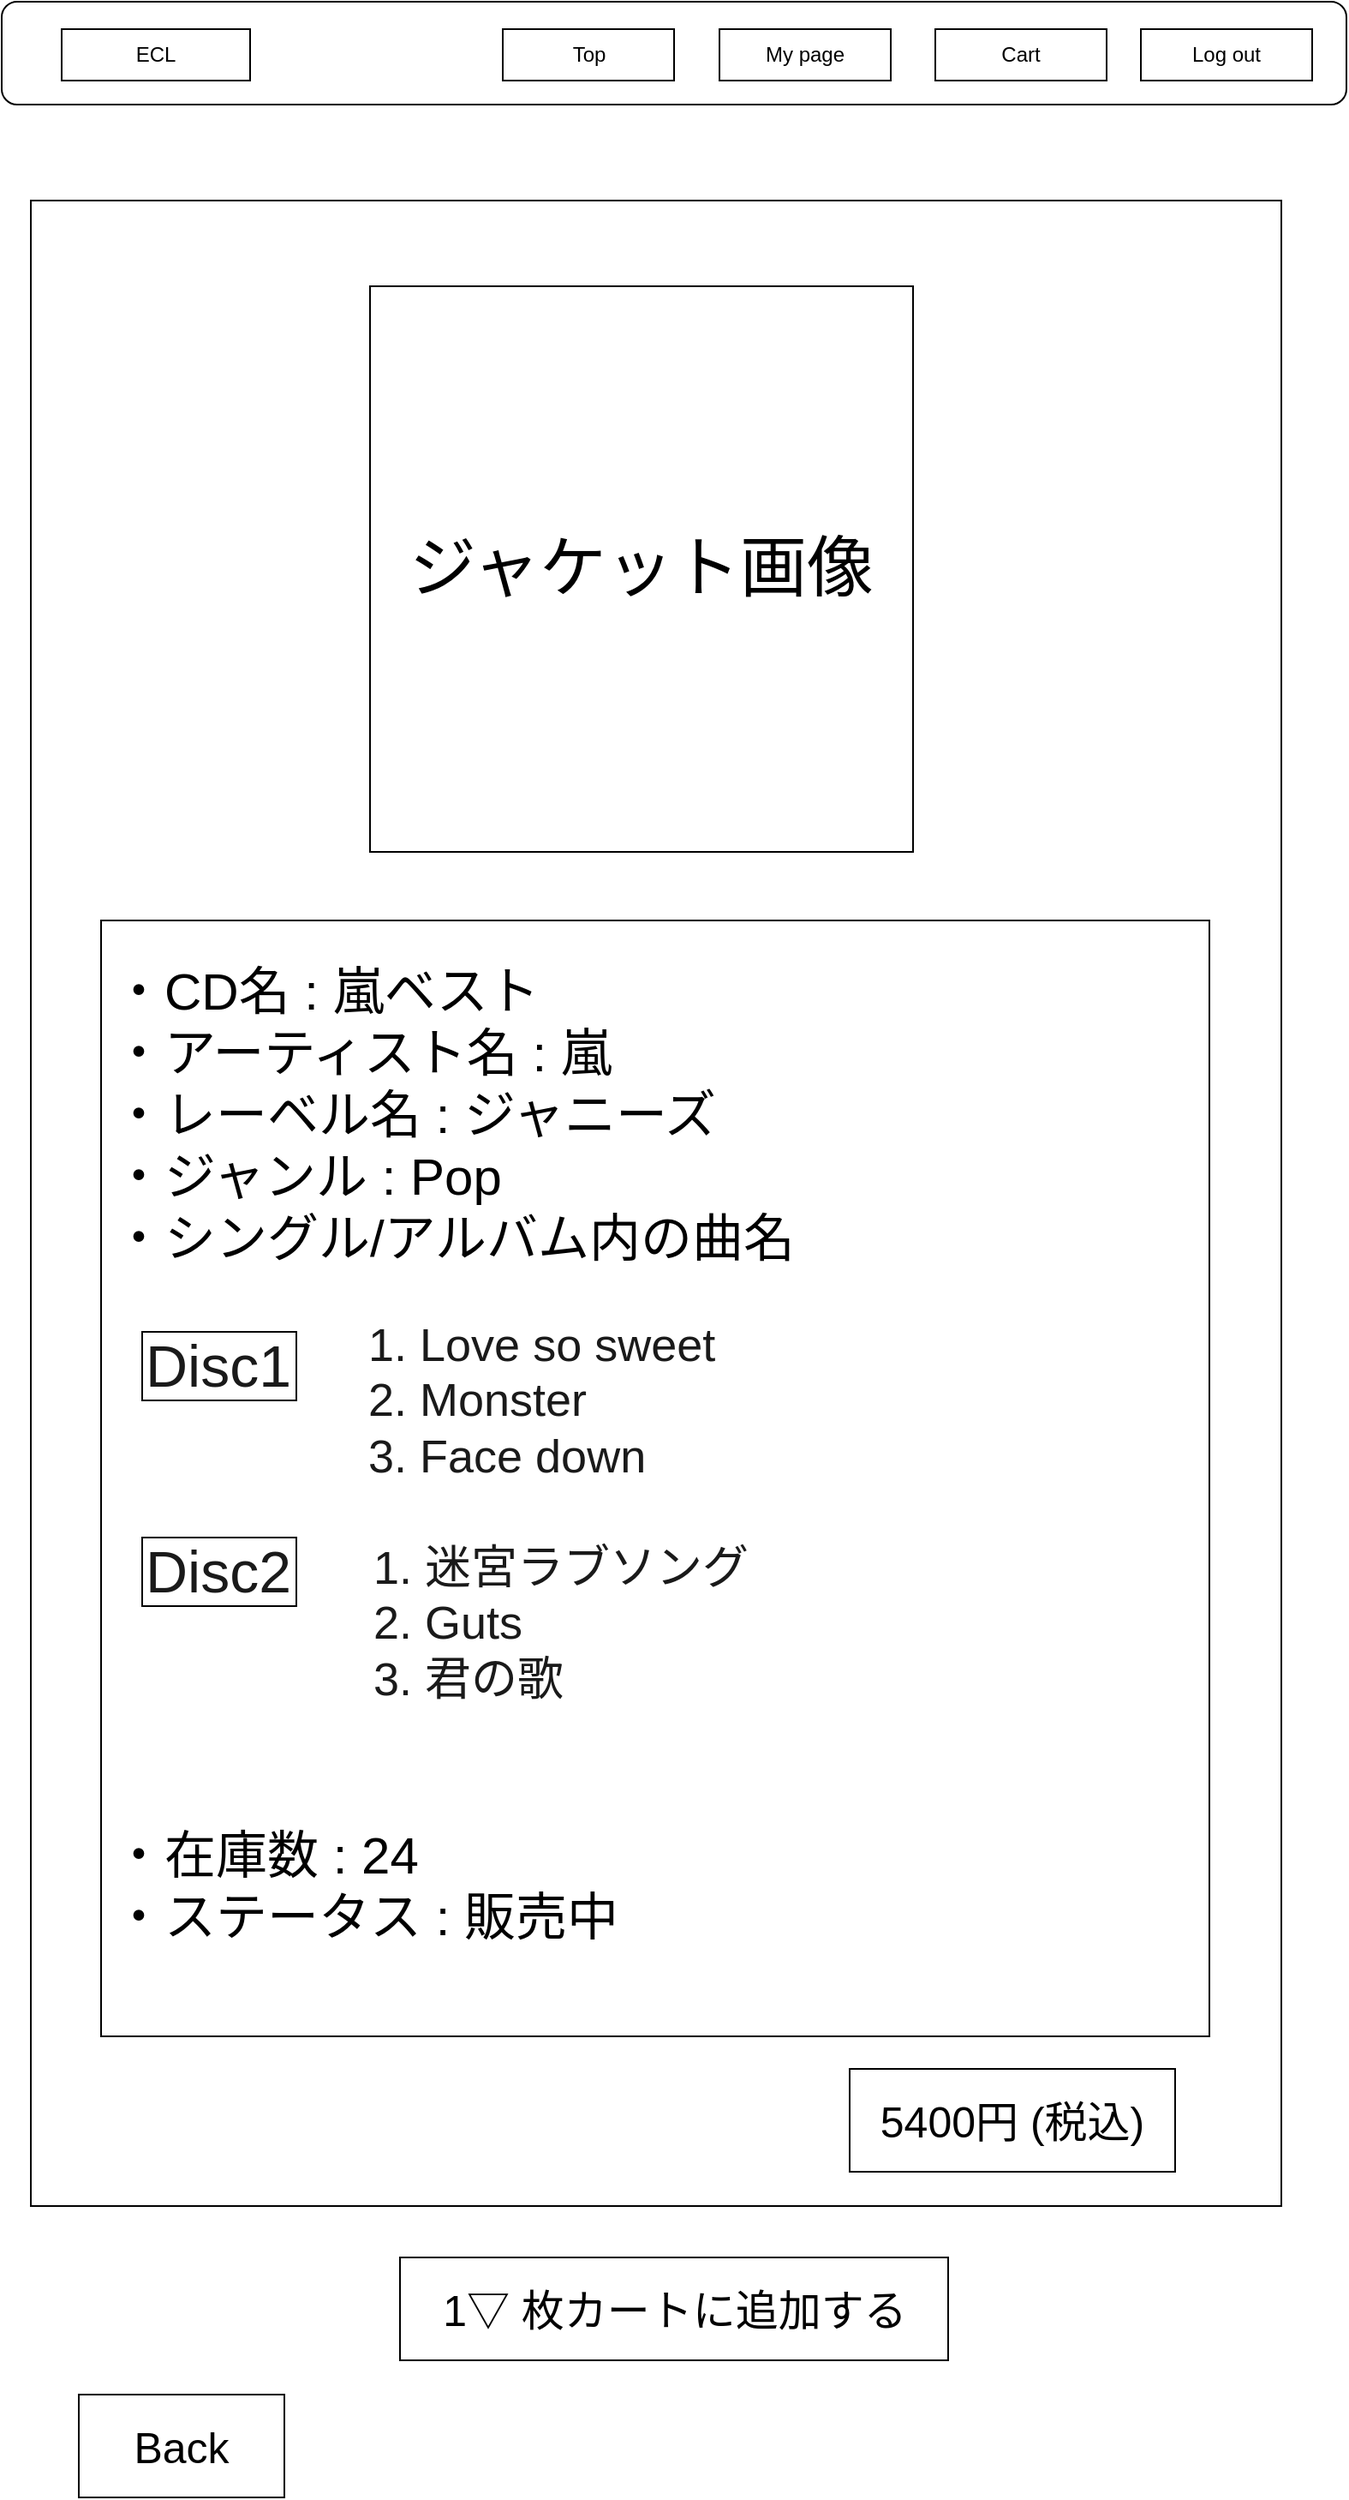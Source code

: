<mxfile version="10.8.9" type="github"><diagram id="8jeaP6Rzl2V2_nkdzuDP" name="ÃÂ£ÃÂÃÂÃÂ£ÃÂÃÂ¼ÃÂ£ÃÂÃÂ¸1"><mxGraphModel dx="918" dy="567" grid="1" gridSize="10" guides="1" tooltips="1" connect="1" arrows="1" fold="1" page="1" pageScale="1" pageWidth="827" pageHeight="1169" math="0" shadow="0"><root><mxCell id="0"/><mxCell id="1" parent="0"/><mxCell id="rbXMx-kqyaIeu1hsT0dI-1" value="" style="rounded=0;whiteSpace=wrap;html=1;" parent="1" vertex="1"><mxGeometry x="42" y="150" width="730" height="1170" as="geometry"/></mxCell><mxCell id="rbXMx-kqyaIeu1hsT0dI-2" value="&lt;font style=&quot;font-size: 39px&quot;&gt;ジャケット画像&lt;/font&gt;" style="rounded=0;whiteSpace=wrap;html=1;" parent="1" vertex="1"><mxGeometry x="240" y="200" width="317" height="330" as="geometry"/></mxCell><mxCell id="rbXMx-kqyaIeu1hsT0dI-3" value="&lt;span style=&quot;font-size: 25px&quot;&gt;1▽ 枚カートに追加する&lt;/span&gt;" style="rounded=0;whiteSpace=wrap;html=1;" parent="1" vertex="1"><mxGeometry x="257.5" y="1350" width="320" height="60" as="geometry"/></mxCell><mxCell id="rbXMx-kqyaIeu1hsT0dI-4" value="" style="rounded=1;whiteSpace=wrap;html=1;" parent="1" vertex="1"><mxGeometry x="25" y="34" width="785" height="60" as="geometry"/></mxCell><mxCell id="rbXMx-kqyaIeu1hsT0dI-5" value="ECL" style="rounded=0;whiteSpace=wrap;html=1;" parent="1" vertex="1"><mxGeometry x="60" y="50" width="110" height="30" as="geometry"/></mxCell><mxCell id="rbXMx-kqyaIeu1hsT0dI-6" value="Top" style="rounded=0;whiteSpace=wrap;html=1;" parent="1" vertex="1"><mxGeometry x="317.5" y="50" width="100" height="30" as="geometry"/></mxCell><mxCell id="rbXMx-kqyaIeu1hsT0dI-7" value="Cart" style="rounded=0;whiteSpace=wrap;html=1;" parent="1" vertex="1"><mxGeometry x="570" y="50" width="100" height="30" as="geometry"/></mxCell><mxCell id="rbXMx-kqyaIeu1hsT0dI-8" value="Log out" style="rounded=0;whiteSpace=wrap;html=1;" parent="1" vertex="1"><mxGeometry x="690" y="50" width="100" height="30" as="geometry"/></mxCell><mxCell id="rbXMx-kqyaIeu1hsT0dI-9" value="My page" style="rounded=0;whiteSpace=wrap;html=1;" parent="1" vertex="1"><mxGeometry x="444" y="50" width="100" height="30" as="geometry"/></mxCell><mxCell id="rbXMx-kqyaIeu1hsT0dI-10" value="&lt;font style=&quot;font-size: 25px&quot;&gt;Back&lt;/font&gt;" style="rounded=0;whiteSpace=wrap;html=1;" parent="1" vertex="1"><mxGeometry x="70" y="1430" width="120" height="60" as="geometry"/></mxCell><mxCell id="rbXMx-kqyaIeu1hsT0dI-11" value="&lt;p style=&quot;line-height: 160%&quot;&gt;&lt;/p&gt;&lt;div style=&quot;text-align: left ; font-size: 30px&quot;&gt;&lt;span&gt;&lt;font style=&quot;font-size: 30px&quot;&gt;・CD名 : 嵐ベスト&amp;nbsp;&lt;/font&gt;&lt;/span&gt;&lt;/div&gt;&lt;div style=&quot;text-align: left ; font-size: 30px&quot;&gt;&lt;span&gt;&lt;font style=&quot;font-size: 30px&quot;&gt;・アーティスト名 : 嵐&lt;/font&gt;&lt;/span&gt;&lt;/div&gt;&lt;div style=&quot;text-align: left ; font-size: 30px&quot;&gt;&lt;span&gt;&lt;font style=&quot;font-size: 30px&quot;&gt;・レーベル名 : ジャニーズ&lt;/font&gt;&lt;/span&gt;&lt;/div&gt;&lt;div style=&quot;text-align: left ; font-size: 30px&quot;&gt;&lt;span&gt;&lt;font style=&quot;font-size: 30px&quot;&gt;・ジャンル : Pop&lt;/font&gt;&lt;/span&gt;&lt;/div&gt;&lt;div style=&quot;text-align: left ; font-size: 30px&quot;&gt;&lt;span&gt;&lt;font style=&quot;font-size: 30px&quot;&gt;・シングル/アルバム内の曲名&lt;/font&gt;&lt;/span&gt;&lt;/div&gt;&lt;div style=&quot;text-align: left ; font-size: 30px&quot;&gt;&lt;span&gt;&lt;font style=&quot;font-size: 30px&quot;&gt;　&lt;/font&gt;&lt;/span&gt;&lt;/div&gt;&lt;div style=&quot;text-align: left ; font-size: 30px&quot;&gt;&lt;br&gt;&lt;/div&gt;&lt;div style=&quot;text-align: left ; font-size: 30px&quot;&gt;&lt;span&gt;&lt;font style=&quot;font-size: 30px&quot;&gt;&lt;br&gt;&lt;/font&gt;&lt;/span&gt;&lt;/div&gt;&lt;div style=&quot;text-align: left ; font-size: 30px&quot;&gt;&lt;span&gt;&lt;font style=&quot;font-size: 30px&quot;&gt;&lt;br&gt;&lt;/font&gt;&lt;/span&gt;&lt;/div&gt;&lt;div style=&quot;text-align: left ; font-size: 30px&quot;&gt;&lt;span&gt;&lt;font style=&quot;font-size: 30px&quot;&gt;&lt;br&gt;&lt;/font&gt;&lt;/span&gt;&lt;/div&gt;&lt;div style=&quot;text-align: left ; font-size: 30px&quot;&gt;&lt;span&gt;&lt;font style=&quot;font-size: 30px&quot;&gt;&amp;nbsp; &amp;nbsp;&amp;nbsp;&lt;/font&gt;&lt;/span&gt;&lt;/div&gt;&lt;div style=&quot;text-align: left ; font-size: 30px&quot;&gt;&lt;span&gt;&lt;font style=&quot;font-size: 30px&quot;&gt;&lt;br&gt;&lt;/font&gt;&lt;/span&gt;&lt;/div&gt;&lt;div style=&quot;text-align: left ; font-size: 30px&quot;&gt;&lt;span&gt;&lt;font style=&quot;font-size: 30px&quot;&gt;&lt;br&gt;&lt;/font&gt;&lt;/span&gt;&lt;/div&gt;&lt;div style=&quot;text-align: left ; font-size: 30px&quot;&gt;&lt;br&gt;&lt;/div&gt;&lt;div style=&quot;text-align: left ; font-size: 30px&quot;&gt;&lt;span&gt;&lt;font style=&quot;font-size: 30px&quot;&gt;・在庫数 : 24&lt;/font&gt;&lt;/span&gt;&lt;/div&gt;&lt;div style=&quot;text-align: left ; font-size: 30px&quot;&gt;&lt;span&gt;&lt;font style=&quot;font-size: 30px&quot;&gt;・ステータス : 販売中&lt;/font&gt;&lt;/span&gt;&lt;/div&gt;&lt;p&gt;&lt;/p&gt;" style="rounded=0;whiteSpace=wrap;html=1;align=left;verticalAlign=top;spacing=7;" parent="1" vertex="1"><mxGeometry x="83" y="570" width="647" height="651" as="geometry"/></mxCell><mxCell id="rbXMx-kqyaIeu1hsT0dI-12" value="&lt;span style=&quot;font-size: 25px&quot;&gt;5400円 (税込)&lt;/span&gt;" style="rounded=0;whiteSpace=wrap;html=1;" parent="1" vertex="1"><mxGeometry x="520" y="1240" width="190" height="60" as="geometry"/></mxCell><mxCell id="DD62Kq2as3iIk4aPJmBO-1" value="Disc1" style="rounded=0;whiteSpace=wrap;html=1;fillColor=none;fontSize=34;fontColor=#1A1A1A;align=left;" parent="1" vertex="1"><mxGeometry x="107" y="810" width="90" height="40" as="geometry"/></mxCell><mxCell id="DD62Kq2as3iIk4aPJmBO-4" value="1. Love so sweet&lt;br style=&quot;font-size: 27px;&quot;&gt;2. Monster&lt;br style=&quot;font-size: 27px;&quot;&gt;3. Face down&lt;br style=&quot;font-size: 27px;&quot;&gt;" style="rounded=1;whiteSpace=wrap;html=1;fillColor=none;fontSize=27;fontColor=#1A1A1A;align=left;strokeColor=none;" parent="1" vertex="1"><mxGeometry x="237" y="820" width="393" height="60" as="geometry"/></mxCell><mxCell id="DD62Kq2as3iIk4aPJmBO-5" value="Disc2" style="rounded=0;whiteSpace=wrap;html=1;fillColor=none;fontSize=34;fontColor=#1A1A1A;align=left;" parent="1" vertex="1"><mxGeometry x="107" y="930" width="90" height="40" as="geometry"/></mxCell><mxCell id="DD62Kq2as3iIk4aPJmBO-6" value="1. 迷宮ラブソング&lt;br style=&quot;font-size: 27px&quot;&gt;2. Guts&lt;br style=&quot;font-size: 27px&quot;&gt;3. 君の歌&lt;br style=&quot;font-size: 27px&quot;&gt;" style="rounded=1;whiteSpace=wrap;html=1;fillColor=none;fontSize=27;fontColor=#1A1A1A;align=left;strokeColor=none;" parent="1" vertex="1"><mxGeometry x="240" y="950" width="393" height="60" as="geometry"/></mxCell></root></mxGraphModel></diagram></mxfile>